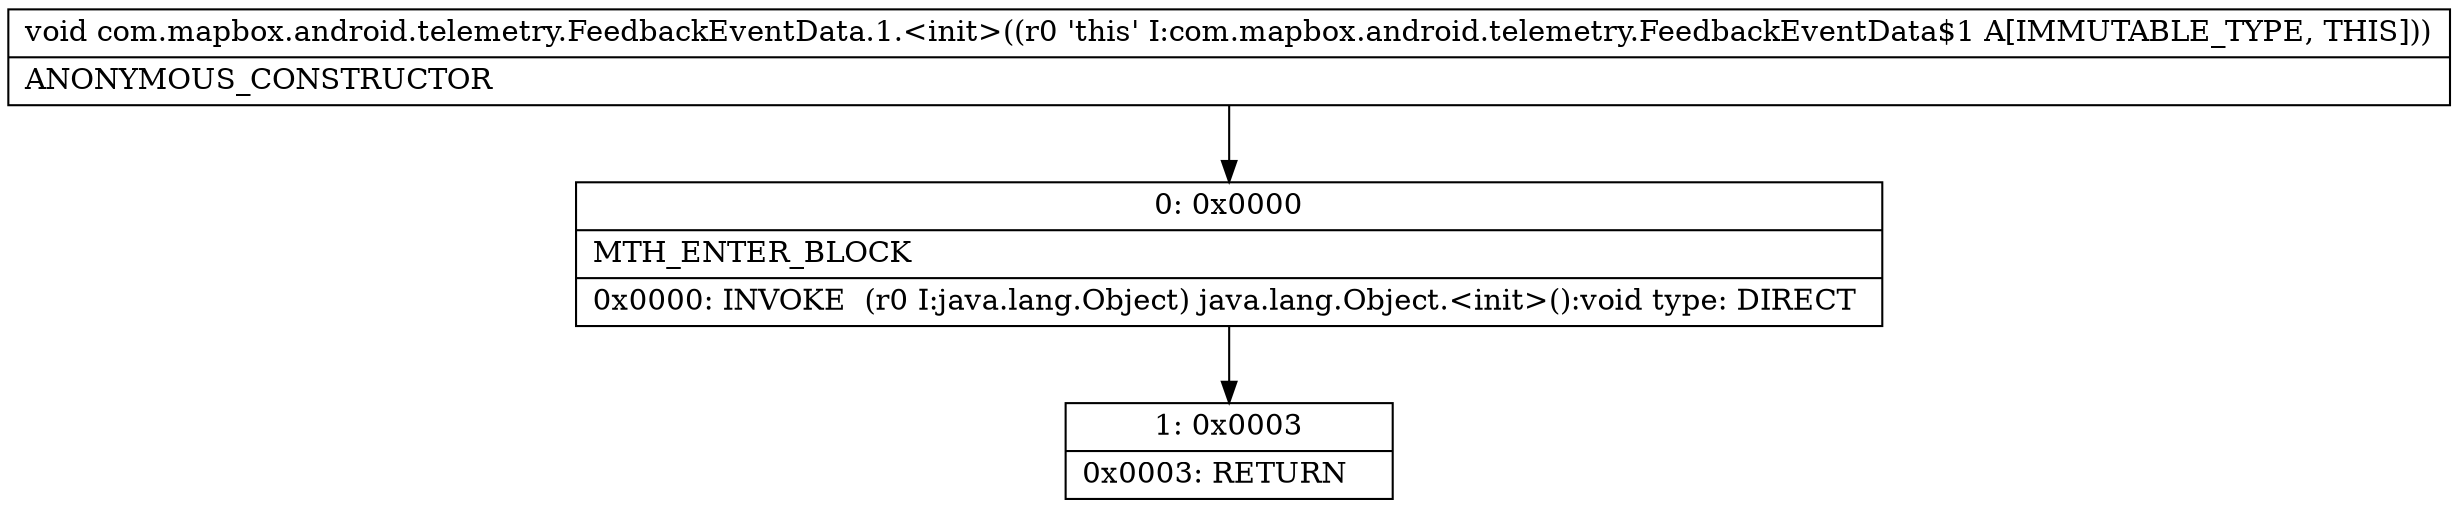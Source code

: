 digraph "CFG forcom.mapbox.android.telemetry.FeedbackEventData.1.\<init\>()V" {
Node_0 [shape=record,label="{0\:\ 0x0000|MTH_ENTER_BLOCK\l|0x0000: INVOKE  (r0 I:java.lang.Object) java.lang.Object.\<init\>():void type: DIRECT \l}"];
Node_1 [shape=record,label="{1\:\ 0x0003|0x0003: RETURN   \l}"];
MethodNode[shape=record,label="{void com.mapbox.android.telemetry.FeedbackEventData.1.\<init\>((r0 'this' I:com.mapbox.android.telemetry.FeedbackEventData$1 A[IMMUTABLE_TYPE, THIS]))  | ANONYMOUS_CONSTRUCTOR\l}"];
MethodNode -> Node_0;
Node_0 -> Node_1;
}

